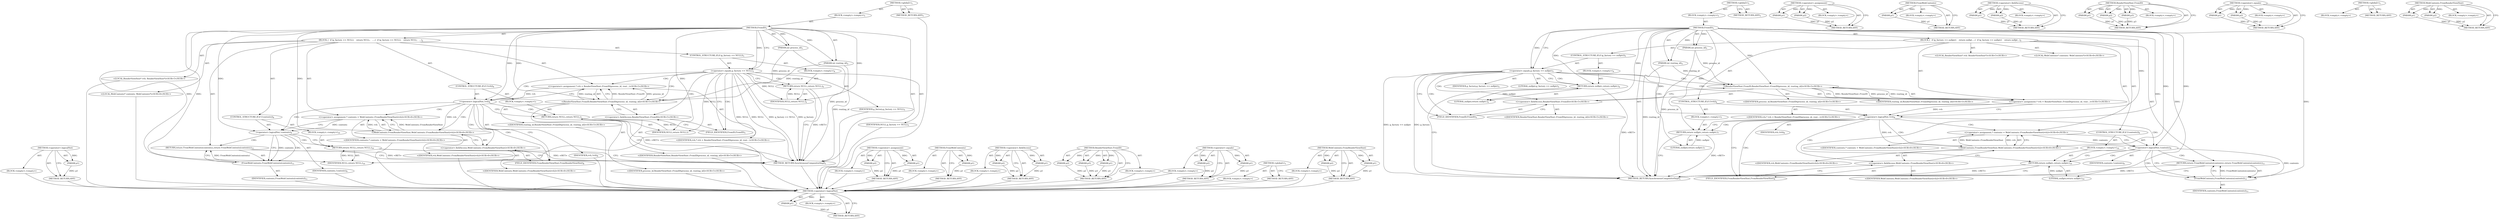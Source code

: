 digraph "WebContents.FromRenderViewHost" {
vulnerable_95 [label=<(METHOD,&lt;operator&gt;.logicalNot)>];
vulnerable_96 [label=<(PARAM,p1)>];
vulnerable_97 [label=<(BLOCK,&lt;empty&gt;,&lt;empty&gt;)>];
vulnerable_98 [label=<(METHOD_RETURN,ANY)>];
vulnerable_6 [label=<(METHOD,&lt;global&gt;)<SUB>1</SUB>>];
vulnerable_7 [label=<(BLOCK,&lt;empty&gt;,&lt;empty&gt;)<SUB>1</SUB>>];
vulnerable_8 [label=<(METHOD,FromID)<SUB>1</SUB>>];
vulnerable_9 [label=<(PARAM,int process_id)<SUB>1</SUB>>];
vulnerable_10 [label=<(PARAM,int routing_id)<SUB>2</SUB>>];
vulnerable_11 [label=<(BLOCK,{
  if (g_factory == NULL)
    return NULL;
   ...,{
  if (g_factory == NULL)
    return NULL;
   ...)<SUB>2</SUB>>];
vulnerable_12 [label=<(CONTROL_STRUCTURE,IF,if (g_factory == NULL))<SUB>3</SUB>>];
vulnerable_13 [label=<(&lt;operator&gt;.equals,g_factory == NULL)<SUB>3</SUB>>];
vulnerable_14 [label=<(IDENTIFIER,g_factory,g_factory == NULL)<SUB>3</SUB>>];
vulnerable_15 [label=<(IDENTIFIER,NULL,g_factory == NULL)<SUB>3</SUB>>];
vulnerable_16 [label=<(BLOCK,&lt;empty&gt;,&lt;empty&gt;)<SUB>4</SUB>>];
vulnerable_17 [label=<(RETURN,return NULL;,return NULL;)<SUB>4</SUB>>];
vulnerable_18 [label=<(IDENTIFIER,NULL,return NULL;)<SUB>4</SUB>>];
vulnerable_19 [label="<(LOCAL,RenderViewHost* rvh: RenderViewHost*)<SUB>5</SUB>>"];
vulnerable_20 [label="<(&lt;operator&gt;.assignment,* rvh = RenderViewHost::FromID(process_id, rout...)<SUB>5</SUB>>"];
vulnerable_21 [label="<(IDENTIFIER,rvh,* rvh = RenderViewHost::FromID(process_id, rout...)<SUB>5</SUB>>"];
vulnerable_22 [label="<(RenderViewHost.FromID,RenderViewHost::FromID(process_id, routing_id))<SUB>5</SUB>>"];
vulnerable_23 [label="<(&lt;operator&gt;.fieldAccess,RenderViewHost::FromID)<SUB>5</SUB>>"];
vulnerable_24 [label="<(IDENTIFIER,RenderViewHost,RenderViewHost::FromID(process_id, routing_id))<SUB>5</SUB>>"];
vulnerable_25 [label=<(FIELD_IDENTIFIER,FromID,FromID)<SUB>5</SUB>>];
vulnerable_26 [label="<(IDENTIFIER,process_id,RenderViewHost::FromID(process_id, routing_id))<SUB>5</SUB>>"];
vulnerable_27 [label="<(IDENTIFIER,routing_id,RenderViewHost::FromID(process_id, routing_id))<SUB>5</SUB>>"];
vulnerable_28 [label=<(CONTROL_STRUCTURE,IF,if (!rvh))<SUB>6</SUB>>];
vulnerable_29 [label=<(&lt;operator&gt;.logicalNot,!rvh)<SUB>6</SUB>>];
vulnerable_30 [label=<(IDENTIFIER,rvh,!rvh)<SUB>6</SUB>>];
vulnerable_31 [label=<(BLOCK,&lt;empty&gt;,&lt;empty&gt;)<SUB>7</SUB>>];
vulnerable_32 [label=<(RETURN,return NULL;,return NULL;)<SUB>7</SUB>>];
vulnerable_33 [label=<(IDENTIFIER,NULL,return NULL;)<SUB>7</SUB>>];
vulnerable_34 [label="<(LOCAL,WebContents* contents: WebContents*)<SUB>8</SUB>>"];
vulnerable_35 [label="<(&lt;operator&gt;.assignment,* contents = WebContents::FromRenderViewHost(rvh))<SUB>8</SUB>>"];
vulnerable_36 [label="<(IDENTIFIER,contents,* contents = WebContents::FromRenderViewHost(rvh))<SUB>8</SUB>>"];
vulnerable_37 [label="<(WebContents.FromRenderViewHost,WebContents::FromRenderViewHost(rvh))<SUB>8</SUB>>"];
vulnerable_38 [label="<(&lt;operator&gt;.fieldAccess,WebContents::FromRenderViewHost)<SUB>8</SUB>>"];
vulnerable_39 [label="<(IDENTIFIER,WebContents,WebContents::FromRenderViewHost(rvh))<SUB>8</SUB>>"];
vulnerable_40 [label=<(FIELD_IDENTIFIER,FromRenderViewHost,FromRenderViewHost)<SUB>8</SUB>>];
vulnerable_41 [label="<(IDENTIFIER,rvh,WebContents::FromRenderViewHost(rvh))<SUB>8</SUB>>"];
vulnerable_42 [label=<(CONTROL_STRUCTURE,IF,if (!contents))<SUB>9</SUB>>];
vulnerable_43 [label=<(&lt;operator&gt;.logicalNot,!contents)<SUB>9</SUB>>];
vulnerable_44 [label=<(IDENTIFIER,contents,!contents)<SUB>9</SUB>>];
vulnerable_45 [label=<(BLOCK,&lt;empty&gt;,&lt;empty&gt;)<SUB>10</SUB>>];
vulnerable_46 [label=<(RETURN,return NULL;,return NULL;)<SUB>10</SUB>>];
vulnerable_47 [label=<(IDENTIFIER,NULL,return NULL;)<SUB>10</SUB>>];
vulnerable_48 [label=<(RETURN,return FromWebContents(contents);,return FromWebContents(contents);)<SUB>11</SUB>>];
vulnerable_49 [label=<(FromWebContents,FromWebContents(contents))<SUB>11</SUB>>];
vulnerable_50 [label=<(IDENTIFIER,contents,FromWebContents(contents))<SUB>11</SUB>>];
vulnerable_51 [label=<(METHOD_RETURN,SynchronousCompositorImpl)<SUB>1</SUB>>];
vulnerable_53 [label=<(METHOD_RETURN,ANY)<SUB>1</SUB>>];
vulnerable_79 [label=<(METHOD,&lt;operator&gt;.assignment)>];
vulnerable_80 [label=<(PARAM,p1)>];
vulnerable_81 [label=<(PARAM,p2)>];
vulnerable_82 [label=<(BLOCK,&lt;empty&gt;,&lt;empty&gt;)>];
vulnerable_83 [label=<(METHOD_RETURN,ANY)>];
vulnerable_104 [label=<(METHOD,FromWebContents)>];
vulnerable_105 [label=<(PARAM,p1)>];
vulnerable_106 [label=<(BLOCK,&lt;empty&gt;,&lt;empty&gt;)>];
vulnerable_107 [label=<(METHOD_RETURN,ANY)>];
vulnerable_90 [label=<(METHOD,&lt;operator&gt;.fieldAccess)>];
vulnerable_91 [label=<(PARAM,p1)>];
vulnerable_92 [label=<(PARAM,p2)>];
vulnerable_93 [label=<(BLOCK,&lt;empty&gt;,&lt;empty&gt;)>];
vulnerable_94 [label=<(METHOD_RETURN,ANY)>];
vulnerable_84 [label=<(METHOD,RenderViewHost.FromID)>];
vulnerable_85 [label=<(PARAM,p1)>];
vulnerable_86 [label=<(PARAM,p2)>];
vulnerable_87 [label=<(PARAM,p3)>];
vulnerable_88 [label=<(BLOCK,&lt;empty&gt;,&lt;empty&gt;)>];
vulnerable_89 [label=<(METHOD_RETURN,ANY)>];
vulnerable_74 [label=<(METHOD,&lt;operator&gt;.equals)>];
vulnerable_75 [label=<(PARAM,p1)>];
vulnerable_76 [label=<(PARAM,p2)>];
vulnerable_77 [label=<(BLOCK,&lt;empty&gt;,&lt;empty&gt;)>];
vulnerable_78 [label=<(METHOD_RETURN,ANY)>];
vulnerable_68 [label=<(METHOD,&lt;global&gt;)<SUB>1</SUB>>];
vulnerable_69 [label=<(BLOCK,&lt;empty&gt;,&lt;empty&gt;)>];
vulnerable_70 [label=<(METHOD_RETURN,ANY)>];
vulnerable_99 [label=<(METHOD,WebContents.FromRenderViewHost)>];
vulnerable_100 [label=<(PARAM,p1)>];
vulnerable_101 [label=<(PARAM,p2)>];
vulnerable_102 [label=<(BLOCK,&lt;empty&gt;,&lt;empty&gt;)>];
vulnerable_103 [label=<(METHOD_RETURN,ANY)>];
fixed_97 [label=<(METHOD,&lt;operator&gt;.logicalNot)>];
fixed_98 [label=<(PARAM,p1)>];
fixed_99 [label=<(BLOCK,&lt;empty&gt;,&lt;empty&gt;)>];
fixed_100 [label=<(METHOD_RETURN,ANY)>];
fixed_6 [label=<(METHOD,&lt;global&gt;)<SUB>1</SUB>>];
fixed_7 [label=<(BLOCK,&lt;empty&gt;,&lt;empty&gt;)<SUB>1</SUB>>];
fixed_8 [label=<(METHOD,FromID)<SUB>1</SUB>>];
fixed_9 [label=<(PARAM,int process_id)<SUB>1</SUB>>];
fixed_10 [label=<(PARAM,int routing_id)<SUB>2</SUB>>];
fixed_11 [label=<(BLOCK,{
  if (g_factory == nullptr)
    return nullpt...,{
  if (g_factory == nullptr)
    return nullpt...)<SUB>2</SUB>>];
fixed_12 [label=<(CONTROL_STRUCTURE,IF,if (g_factory == nullptr))<SUB>3</SUB>>];
fixed_13 [label=<(&lt;operator&gt;.equals,g_factory == nullptr)<SUB>3</SUB>>];
fixed_14 [label=<(IDENTIFIER,g_factory,g_factory == nullptr)<SUB>3</SUB>>];
fixed_15 [label=<(LITERAL,nullptr,g_factory == nullptr)<SUB>3</SUB>>];
fixed_16 [label=<(BLOCK,&lt;empty&gt;,&lt;empty&gt;)<SUB>4</SUB>>];
fixed_17 [label=<(RETURN,return nullptr;,return nullptr;)<SUB>4</SUB>>];
fixed_18 [label=<(LITERAL,nullptr,return nullptr;)<SUB>4</SUB>>];
fixed_19 [label="<(LOCAL,RenderViewHost* rvh: RenderViewHost*)<SUB>5</SUB>>"];
fixed_20 [label="<(&lt;operator&gt;.assignment,* rvh = RenderViewHost::FromID(process_id, rout...)<SUB>5</SUB>>"];
fixed_21 [label="<(IDENTIFIER,rvh,* rvh = RenderViewHost::FromID(process_id, rout...)<SUB>5</SUB>>"];
fixed_22 [label="<(RenderViewHost.FromID,RenderViewHost::FromID(process_id, routing_id))<SUB>5</SUB>>"];
fixed_23 [label="<(&lt;operator&gt;.fieldAccess,RenderViewHost::FromID)<SUB>5</SUB>>"];
fixed_24 [label="<(IDENTIFIER,RenderViewHost,RenderViewHost::FromID(process_id, routing_id))<SUB>5</SUB>>"];
fixed_25 [label=<(FIELD_IDENTIFIER,FromID,FromID)<SUB>5</SUB>>];
fixed_26 [label="<(IDENTIFIER,process_id,RenderViewHost::FromID(process_id, routing_id))<SUB>5</SUB>>"];
fixed_27 [label="<(IDENTIFIER,routing_id,RenderViewHost::FromID(process_id, routing_id))<SUB>5</SUB>>"];
fixed_28 [label=<(CONTROL_STRUCTURE,IF,if (!rvh))<SUB>6</SUB>>];
fixed_29 [label=<(&lt;operator&gt;.logicalNot,!rvh)<SUB>6</SUB>>];
fixed_30 [label=<(IDENTIFIER,rvh,!rvh)<SUB>6</SUB>>];
fixed_31 [label=<(BLOCK,&lt;empty&gt;,&lt;empty&gt;)<SUB>7</SUB>>];
fixed_32 [label=<(RETURN,return nullptr;,return nullptr;)<SUB>7</SUB>>];
fixed_33 [label=<(LITERAL,nullptr,return nullptr;)<SUB>7</SUB>>];
fixed_34 [label="<(LOCAL,WebContents* contents: WebContents*)<SUB>8</SUB>>"];
fixed_35 [label="<(&lt;operator&gt;.assignment,* contents = WebContents::FromRenderViewHost(rvh))<SUB>8</SUB>>"];
fixed_36 [label="<(IDENTIFIER,contents,* contents = WebContents::FromRenderViewHost(rvh))<SUB>8</SUB>>"];
fixed_37 [label="<(WebContents.FromRenderViewHost,WebContents::FromRenderViewHost(rvh))<SUB>8</SUB>>"];
fixed_38 [label="<(&lt;operator&gt;.fieldAccess,WebContents::FromRenderViewHost)<SUB>8</SUB>>"];
fixed_39 [label="<(IDENTIFIER,WebContents,WebContents::FromRenderViewHost(rvh))<SUB>8</SUB>>"];
fixed_40 [label=<(FIELD_IDENTIFIER,FromRenderViewHost,FromRenderViewHost)<SUB>8</SUB>>];
fixed_41 [label="<(IDENTIFIER,rvh,WebContents::FromRenderViewHost(rvh))<SUB>8</SUB>>"];
fixed_42 [label=<(CONTROL_STRUCTURE,IF,if (!contents))<SUB>9</SUB>>];
fixed_43 [label=<(&lt;operator&gt;.logicalNot,!contents)<SUB>9</SUB>>];
fixed_44 [label=<(IDENTIFIER,contents,!contents)<SUB>9</SUB>>];
fixed_45 [label=<(BLOCK,&lt;empty&gt;,&lt;empty&gt;)<SUB>10</SUB>>];
fixed_46 [label=<(RETURN,return nullptr;,return nullptr;)<SUB>10</SUB>>];
fixed_47 [label=<(LITERAL,nullptr,return nullptr;)<SUB>10</SUB>>];
fixed_48 [label=<(RETURN,return FromWebContents(contents);,return FromWebContents(contents);)<SUB>11</SUB>>];
fixed_49 [label=<(FromWebContents,FromWebContents(contents))<SUB>11</SUB>>];
fixed_50 [label=<(IDENTIFIER,contents,FromWebContents(contents))<SUB>11</SUB>>];
fixed_51 [label=<(METHOD_RETURN,SynchronousCompositorImpl)<SUB>1</SUB>>];
fixed_53 [label=<(METHOD_RETURN,ANY)<SUB>1</SUB>>];
fixed_81 [label=<(METHOD,&lt;operator&gt;.assignment)>];
fixed_82 [label=<(PARAM,p1)>];
fixed_83 [label=<(PARAM,p2)>];
fixed_84 [label=<(BLOCK,&lt;empty&gt;,&lt;empty&gt;)>];
fixed_85 [label=<(METHOD_RETURN,ANY)>];
fixed_106 [label=<(METHOD,FromWebContents)>];
fixed_107 [label=<(PARAM,p1)>];
fixed_108 [label=<(BLOCK,&lt;empty&gt;,&lt;empty&gt;)>];
fixed_109 [label=<(METHOD_RETURN,ANY)>];
fixed_92 [label=<(METHOD,&lt;operator&gt;.fieldAccess)>];
fixed_93 [label=<(PARAM,p1)>];
fixed_94 [label=<(PARAM,p2)>];
fixed_95 [label=<(BLOCK,&lt;empty&gt;,&lt;empty&gt;)>];
fixed_96 [label=<(METHOD_RETURN,ANY)>];
fixed_86 [label=<(METHOD,RenderViewHost.FromID)>];
fixed_87 [label=<(PARAM,p1)>];
fixed_88 [label=<(PARAM,p2)>];
fixed_89 [label=<(PARAM,p3)>];
fixed_90 [label=<(BLOCK,&lt;empty&gt;,&lt;empty&gt;)>];
fixed_91 [label=<(METHOD_RETURN,ANY)>];
fixed_76 [label=<(METHOD,&lt;operator&gt;.equals)>];
fixed_77 [label=<(PARAM,p1)>];
fixed_78 [label=<(PARAM,p2)>];
fixed_79 [label=<(BLOCK,&lt;empty&gt;,&lt;empty&gt;)>];
fixed_80 [label=<(METHOD_RETURN,ANY)>];
fixed_70 [label=<(METHOD,&lt;global&gt;)<SUB>1</SUB>>];
fixed_71 [label=<(BLOCK,&lt;empty&gt;,&lt;empty&gt;)>];
fixed_72 [label=<(METHOD_RETURN,ANY)>];
fixed_101 [label=<(METHOD,WebContents.FromRenderViewHost)>];
fixed_102 [label=<(PARAM,p1)>];
fixed_103 [label=<(PARAM,p2)>];
fixed_104 [label=<(BLOCK,&lt;empty&gt;,&lt;empty&gt;)>];
fixed_105 [label=<(METHOD_RETURN,ANY)>];
vulnerable_95 -> vulnerable_96  [key=0, label="AST: "];
vulnerable_95 -> vulnerable_96  [key=1, label="DDG: "];
vulnerable_95 -> vulnerable_97  [key=0, label="AST: "];
vulnerable_95 -> vulnerable_98  [key=0, label="AST: "];
vulnerable_95 -> vulnerable_98  [key=1, label="CFG: "];
vulnerable_96 -> vulnerable_98  [key=0, label="DDG: p1"];
vulnerable_97 -> fixed_97  [key=0];
vulnerable_98 -> fixed_97  [key=0];
vulnerable_6 -> vulnerable_7  [key=0, label="AST: "];
vulnerable_6 -> vulnerable_53  [key=0, label="AST: "];
vulnerable_6 -> vulnerable_53  [key=1, label="CFG: "];
vulnerable_7 -> vulnerable_8  [key=0, label="AST: "];
vulnerable_8 -> vulnerable_9  [key=0, label="AST: "];
vulnerable_8 -> vulnerable_9  [key=1, label="DDG: "];
vulnerable_8 -> vulnerable_10  [key=0, label="AST: "];
vulnerable_8 -> vulnerable_10  [key=1, label="DDG: "];
vulnerable_8 -> vulnerable_11  [key=0, label="AST: "];
vulnerable_8 -> vulnerable_51  [key=0, label="AST: "];
vulnerable_8 -> vulnerable_13  [key=0, label="CFG: "];
vulnerable_8 -> vulnerable_13  [key=1, label="DDG: "];
vulnerable_8 -> vulnerable_22  [key=0, label="DDG: "];
vulnerable_8 -> vulnerable_29  [key=0, label="DDG: "];
vulnerable_8 -> vulnerable_37  [key=0, label="DDG: "];
vulnerable_8 -> vulnerable_43  [key=0, label="DDG: "];
vulnerable_8 -> vulnerable_49  [key=0, label="DDG: "];
vulnerable_8 -> vulnerable_18  [key=0, label="DDG: "];
vulnerable_8 -> vulnerable_33  [key=0, label="DDG: "];
vulnerable_8 -> vulnerable_47  [key=0, label="DDG: "];
vulnerable_9 -> vulnerable_51  [key=0, label="DDG: process_id"];
vulnerable_9 -> vulnerable_22  [key=0, label="DDG: process_id"];
vulnerable_10 -> vulnerable_51  [key=0, label="DDG: routing_id"];
vulnerable_10 -> vulnerable_22  [key=0, label="DDG: routing_id"];
vulnerable_11 -> vulnerable_12  [key=0, label="AST: "];
vulnerable_11 -> vulnerable_19  [key=0, label="AST: "];
vulnerable_11 -> vulnerable_20  [key=0, label="AST: "];
vulnerable_11 -> vulnerable_28  [key=0, label="AST: "];
vulnerable_11 -> vulnerable_34  [key=0, label="AST: "];
vulnerable_11 -> vulnerable_35  [key=0, label="AST: "];
vulnerable_11 -> vulnerable_42  [key=0, label="AST: "];
vulnerable_11 -> vulnerable_48  [key=0, label="AST: "];
vulnerable_12 -> vulnerable_13  [key=0, label="AST: "];
vulnerable_12 -> vulnerable_16  [key=0, label="AST: "];
vulnerable_13 -> vulnerable_14  [key=0, label="AST: "];
vulnerable_13 -> vulnerable_15  [key=0, label="AST: "];
vulnerable_13 -> vulnerable_17  [key=0, label="CFG: "];
vulnerable_13 -> vulnerable_17  [key=1, label="CDG: "];
vulnerable_13 -> vulnerable_25  [key=0, label="CFG: "];
vulnerable_13 -> vulnerable_25  [key=1, label="CDG: "];
vulnerable_13 -> vulnerable_51  [key=0, label="DDG: NULL"];
vulnerable_13 -> vulnerable_51  [key=1, label="DDG: g_factory == NULL"];
vulnerable_13 -> vulnerable_51  [key=2, label="DDG: g_factory"];
vulnerable_13 -> vulnerable_18  [key=0, label="DDG: NULL"];
vulnerable_13 -> vulnerable_33  [key=0, label="DDG: NULL"];
vulnerable_13 -> vulnerable_47  [key=0, label="DDG: NULL"];
vulnerable_13 -> vulnerable_23  [key=0, label="CDG: "];
vulnerable_13 -> vulnerable_20  [key=0, label="CDG: "];
vulnerable_13 -> vulnerable_22  [key=0, label="CDG: "];
vulnerable_13 -> vulnerable_29  [key=0, label="CDG: "];
vulnerable_14 -> fixed_97  [key=0];
vulnerable_15 -> fixed_97  [key=0];
vulnerable_16 -> vulnerable_17  [key=0, label="AST: "];
vulnerable_17 -> vulnerable_18  [key=0, label="AST: "];
vulnerable_17 -> vulnerable_51  [key=0, label="CFG: "];
vulnerable_17 -> vulnerable_51  [key=1, label="DDG: &lt;RET&gt;"];
vulnerable_18 -> vulnerable_17  [key=0, label="DDG: NULL"];
vulnerable_19 -> fixed_97  [key=0];
vulnerable_20 -> vulnerable_21  [key=0, label="AST: "];
vulnerable_20 -> vulnerable_22  [key=0, label="AST: "];
vulnerable_20 -> vulnerable_29  [key=0, label="CFG: "];
vulnerable_20 -> vulnerable_29  [key=1, label="DDG: rvh"];
vulnerable_21 -> fixed_97  [key=0];
vulnerable_22 -> vulnerable_23  [key=0, label="AST: "];
vulnerable_22 -> vulnerable_26  [key=0, label="AST: "];
vulnerable_22 -> vulnerable_27  [key=0, label="AST: "];
vulnerable_22 -> vulnerable_20  [key=0, label="CFG: "];
vulnerable_22 -> vulnerable_20  [key=1, label="DDG: RenderViewHost::FromID"];
vulnerable_22 -> vulnerable_20  [key=2, label="DDG: process_id"];
vulnerable_22 -> vulnerable_20  [key=3, label="DDG: routing_id"];
vulnerable_23 -> vulnerable_24  [key=0, label="AST: "];
vulnerable_23 -> vulnerable_25  [key=0, label="AST: "];
vulnerable_23 -> vulnerable_22  [key=0, label="CFG: "];
vulnerable_24 -> fixed_97  [key=0];
vulnerable_25 -> vulnerable_23  [key=0, label="CFG: "];
vulnerable_26 -> fixed_97  [key=0];
vulnerable_27 -> fixed_97  [key=0];
vulnerable_28 -> vulnerable_29  [key=0, label="AST: "];
vulnerable_28 -> vulnerable_31  [key=0, label="AST: "];
vulnerable_29 -> vulnerable_30  [key=0, label="AST: "];
vulnerable_29 -> vulnerable_32  [key=0, label="CFG: "];
vulnerable_29 -> vulnerable_32  [key=1, label="CDG: "];
vulnerable_29 -> vulnerable_40  [key=0, label="CFG: "];
vulnerable_29 -> vulnerable_40  [key=1, label="CDG: "];
vulnerable_29 -> vulnerable_37  [key=0, label="DDG: rvh"];
vulnerable_29 -> vulnerable_37  [key=1, label="CDG: "];
vulnerable_29 -> vulnerable_38  [key=0, label="CDG: "];
vulnerable_29 -> vulnerable_35  [key=0, label="CDG: "];
vulnerable_29 -> vulnerable_43  [key=0, label="CDG: "];
vulnerable_30 -> fixed_97  [key=0];
vulnerable_31 -> vulnerable_32  [key=0, label="AST: "];
vulnerable_32 -> vulnerable_33  [key=0, label="AST: "];
vulnerable_32 -> vulnerable_51  [key=0, label="CFG: "];
vulnerable_32 -> vulnerable_51  [key=1, label="DDG: &lt;RET&gt;"];
vulnerable_33 -> vulnerable_32  [key=0, label="DDG: NULL"];
vulnerable_34 -> fixed_97  [key=0];
vulnerable_35 -> vulnerable_36  [key=0, label="AST: "];
vulnerable_35 -> vulnerable_37  [key=0, label="AST: "];
vulnerable_35 -> vulnerable_43  [key=0, label="CFG: "];
vulnerable_35 -> vulnerable_43  [key=1, label="DDG: contents"];
vulnerable_36 -> fixed_97  [key=0];
vulnerable_37 -> vulnerable_38  [key=0, label="AST: "];
vulnerable_37 -> vulnerable_41  [key=0, label="AST: "];
vulnerable_37 -> vulnerable_35  [key=0, label="CFG: "];
vulnerable_37 -> vulnerable_35  [key=1, label="DDG: WebContents::FromRenderViewHost"];
vulnerable_37 -> vulnerable_35  [key=2, label="DDG: rvh"];
vulnerable_38 -> vulnerable_39  [key=0, label="AST: "];
vulnerable_38 -> vulnerable_40  [key=0, label="AST: "];
vulnerable_38 -> vulnerable_37  [key=0, label="CFG: "];
vulnerable_39 -> fixed_97  [key=0];
vulnerable_40 -> vulnerable_38  [key=0, label="CFG: "];
vulnerable_41 -> fixed_97  [key=0];
vulnerable_42 -> vulnerable_43  [key=0, label="AST: "];
vulnerable_42 -> vulnerable_45  [key=0, label="AST: "];
vulnerable_43 -> vulnerable_44  [key=0, label="AST: "];
vulnerable_43 -> vulnerable_46  [key=0, label="CFG: "];
vulnerable_43 -> vulnerable_46  [key=1, label="CDG: "];
vulnerable_43 -> vulnerable_49  [key=0, label="CFG: "];
vulnerable_43 -> vulnerable_49  [key=1, label="DDG: contents"];
vulnerable_43 -> vulnerable_49  [key=2, label="CDG: "];
vulnerable_43 -> vulnerable_48  [key=0, label="CDG: "];
vulnerable_44 -> fixed_97  [key=0];
vulnerable_45 -> vulnerable_46  [key=0, label="AST: "];
vulnerable_46 -> vulnerable_47  [key=0, label="AST: "];
vulnerable_46 -> vulnerable_51  [key=0, label="CFG: "];
vulnerable_46 -> vulnerable_51  [key=1, label="DDG: &lt;RET&gt;"];
vulnerable_47 -> vulnerable_46  [key=0, label="DDG: NULL"];
vulnerable_48 -> vulnerable_49  [key=0, label="AST: "];
vulnerable_48 -> vulnerable_51  [key=0, label="CFG: "];
vulnerable_48 -> vulnerable_51  [key=1, label="DDG: &lt;RET&gt;"];
vulnerable_49 -> vulnerable_50  [key=0, label="AST: "];
vulnerable_49 -> vulnerable_48  [key=0, label="CFG: "];
vulnerable_49 -> vulnerable_48  [key=1, label="DDG: FromWebContents(contents)"];
vulnerable_50 -> fixed_97  [key=0];
vulnerable_51 -> fixed_97  [key=0];
vulnerable_53 -> fixed_97  [key=0];
vulnerable_79 -> vulnerable_80  [key=0, label="AST: "];
vulnerable_79 -> vulnerable_80  [key=1, label="DDG: "];
vulnerable_79 -> vulnerable_82  [key=0, label="AST: "];
vulnerable_79 -> vulnerable_81  [key=0, label="AST: "];
vulnerable_79 -> vulnerable_81  [key=1, label="DDG: "];
vulnerable_79 -> vulnerable_83  [key=0, label="AST: "];
vulnerable_79 -> vulnerable_83  [key=1, label="CFG: "];
vulnerable_80 -> vulnerable_83  [key=0, label="DDG: p1"];
vulnerable_81 -> vulnerable_83  [key=0, label="DDG: p2"];
vulnerable_82 -> fixed_97  [key=0];
vulnerable_83 -> fixed_97  [key=0];
vulnerable_104 -> vulnerable_105  [key=0, label="AST: "];
vulnerable_104 -> vulnerable_105  [key=1, label="DDG: "];
vulnerable_104 -> vulnerable_106  [key=0, label="AST: "];
vulnerable_104 -> vulnerable_107  [key=0, label="AST: "];
vulnerable_104 -> vulnerable_107  [key=1, label="CFG: "];
vulnerable_105 -> vulnerable_107  [key=0, label="DDG: p1"];
vulnerable_106 -> fixed_97  [key=0];
vulnerable_107 -> fixed_97  [key=0];
vulnerable_90 -> vulnerable_91  [key=0, label="AST: "];
vulnerable_90 -> vulnerable_91  [key=1, label="DDG: "];
vulnerable_90 -> vulnerable_93  [key=0, label="AST: "];
vulnerable_90 -> vulnerable_92  [key=0, label="AST: "];
vulnerable_90 -> vulnerable_92  [key=1, label="DDG: "];
vulnerable_90 -> vulnerable_94  [key=0, label="AST: "];
vulnerable_90 -> vulnerable_94  [key=1, label="CFG: "];
vulnerable_91 -> vulnerable_94  [key=0, label="DDG: p1"];
vulnerable_92 -> vulnerable_94  [key=0, label="DDG: p2"];
vulnerable_93 -> fixed_97  [key=0];
vulnerable_94 -> fixed_97  [key=0];
vulnerable_84 -> vulnerable_85  [key=0, label="AST: "];
vulnerable_84 -> vulnerable_85  [key=1, label="DDG: "];
vulnerable_84 -> vulnerable_88  [key=0, label="AST: "];
vulnerable_84 -> vulnerable_86  [key=0, label="AST: "];
vulnerable_84 -> vulnerable_86  [key=1, label="DDG: "];
vulnerable_84 -> vulnerable_89  [key=0, label="AST: "];
vulnerable_84 -> vulnerable_89  [key=1, label="CFG: "];
vulnerable_84 -> vulnerable_87  [key=0, label="AST: "];
vulnerable_84 -> vulnerable_87  [key=1, label="DDG: "];
vulnerable_85 -> vulnerable_89  [key=0, label="DDG: p1"];
vulnerable_86 -> vulnerable_89  [key=0, label="DDG: p2"];
vulnerable_87 -> vulnerable_89  [key=0, label="DDG: p3"];
vulnerable_88 -> fixed_97  [key=0];
vulnerable_89 -> fixed_97  [key=0];
vulnerable_74 -> vulnerable_75  [key=0, label="AST: "];
vulnerable_74 -> vulnerable_75  [key=1, label="DDG: "];
vulnerable_74 -> vulnerable_77  [key=0, label="AST: "];
vulnerable_74 -> vulnerable_76  [key=0, label="AST: "];
vulnerable_74 -> vulnerable_76  [key=1, label="DDG: "];
vulnerable_74 -> vulnerable_78  [key=0, label="AST: "];
vulnerable_74 -> vulnerable_78  [key=1, label="CFG: "];
vulnerable_75 -> vulnerable_78  [key=0, label="DDG: p1"];
vulnerable_76 -> vulnerable_78  [key=0, label="DDG: p2"];
vulnerable_77 -> fixed_97  [key=0];
vulnerable_78 -> fixed_97  [key=0];
vulnerable_68 -> vulnerable_69  [key=0, label="AST: "];
vulnerable_68 -> vulnerable_70  [key=0, label="AST: "];
vulnerable_68 -> vulnerable_70  [key=1, label="CFG: "];
vulnerable_69 -> fixed_97  [key=0];
vulnerable_70 -> fixed_97  [key=0];
vulnerable_99 -> vulnerable_100  [key=0, label="AST: "];
vulnerable_99 -> vulnerable_100  [key=1, label="DDG: "];
vulnerable_99 -> vulnerable_102  [key=0, label="AST: "];
vulnerable_99 -> vulnerable_101  [key=0, label="AST: "];
vulnerable_99 -> vulnerable_101  [key=1, label="DDG: "];
vulnerable_99 -> vulnerable_103  [key=0, label="AST: "];
vulnerable_99 -> vulnerable_103  [key=1, label="CFG: "];
vulnerable_100 -> vulnerable_103  [key=0, label="DDG: p1"];
vulnerable_101 -> vulnerable_103  [key=0, label="DDG: p2"];
vulnerable_102 -> fixed_97  [key=0];
vulnerable_103 -> fixed_97  [key=0];
fixed_97 -> fixed_98  [key=0, label="AST: "];
fixed_97 -> fixed_98  [key=1, label="DDG: "];
fixed_97 -> fixed_99  [key=0, label="AST: "];
fixed_97 -> fixed_100  [key=0, label="AST: "];
fixed_97 -> fixed_100  [key=1, label="CFG: "];
fixed_98 -> fixed_100  [key=0, label="DDG: p1"];
fixed_6 -> fixed_7  [key=0, label="AST: "];
fixed_6 -> fixed_53  [key=0, label="AST: "];
fixed_6 -> fixed_53  [key=1, label="CFG: "];
fixed_7 -> fixed_8  [key=0, label="AST: "];
fixed_8 -> fixed_9  [key=0, label="AST: "];
fixed_8 -> fixed_9  [key=1, label="DDG: "];
fixed_8 -> fixed_10  [key=0, label="AST: "];
fixed_8 -> fixed_10  [key=1, label="DDG: "];
fixed_8 -> fixed_11  [key=0, label="AST: "];
fixed_8 -> fixed_51  [key=0, label="AST: "];
fixed_8 -> fixed_13  [key=0, label="CFG: "];
fixed_8 -> fixed_13  [key=1, label="DDG: "];
fixed_8 -> fixed_17  [key=0, label="DDG: "];
fixed_8 -> fixed_22  [key=0, label="DDG: "];
fixed_8 -> fixed_29  [key=0, label="DDG: "];
fixed_8 -> fixed_32  [key=0, label="DDG: "];
fixed_8 -> fixed_37  [key=0, label="DDG: "];
fixed_8 -> fixed_43  [key=0, label="DDG: "];
fixed_8 -> fixed_46  [key=0, label="DDG: "];
fixed_8 -> fixed_49  [key=0, label="DDG: "];
fixed_8 -> fixed_18  [key=0, label="DDG: "];
fixed_8 -> fixed_33  [key=0, label="DDG: "];
fixed_8 -> fixed_47  [key=0, label="DDG: "];
fixed_9 -> fixed_51  [key=0, label="DDG: process_id"];
fixed_9 -> fixed_22  [key=0, label="DDG: process_id"];
fixed_10 -> fixed_51  [key=0, label="DDG: routing_id"];
fixed_10 -> fixed_22  [key=0, label="DDG: routing_id"];
fixed_11 -> fixed_12  [key=0, label="AST: "];
fixed_11 -> fixed_19  [key=0, label="AST: "];
fixed_11 -> fixed_20  [key=0, label="AST: "];
fixed_11 -> fixed_28  [key=0, label="AST: "];
fixed_11 -> fixed_34  [key=0, label="AST: "];
fixed_11 -> fixed_35  [key=0, label="AST: "];
fixed_11 -> fixed_42  [key=0, label="AST: "];
fixed_11 -> fixed_48  [key=0, label="AST: "];
fixed_12 -> fixed_13  [key=0, label="AST: "];
fixed_12 -> fixed_16  [key=0, label="AST: "];
fixed_13 -> fixed_14  [key=0, label="AST: "];
fixed_13 -> fixed_15  [key=0, label="AST: "];
fixed_13 -> fixed_17  [key=0, label="CFG: "];
fixed_13 -> fixed_17  [key=1, label="CDG: "];
fixed_13 -> fixed_25  [key=0, label="CFG: "];
fixed_13 -> fixed_25  [key=1, label="CDG: "];
fixed_13 -> fixed_51  [key=0, label="DDG: g_factory == nullptr"];
fixed_13 -> fixed_51  [key=1, label="DDG: g_factory"];
fixed_13 -> fixed_23  [key=0, label="CDG: "];
fixed_13 -> fixed_20  [key=0, label="CDG: "];
fixed_13 -> fixed_22  [key=0, label="CDG: "];
fixed_13 -> fixed_29  [key=0, label="CDG: "];
fixed_16 -> fixed_17  [key=0, label="AST: "];
fixed_17 -> fixed_18  [key=0, label="AST: "];
fixed_17 -> fixed_51  [key=0, label="CFG: "];
fixed_17 -> fixed_51  [key=1, label="DDG: &lt;RET&gt;"];
fixed_18 -> fixed_17  [key=0, label="DDG: nullptr"];
fixed_20 -> fixed_21  [key=0, label="AST: "];
fixed_20 -> fixed_22  [key=0, label="AST: "];
fixed_20 -> fixed_29  [key=0, label="CFG: "];
fixed_20 -> fixed_29  [key=1, label="DDG: rvh"];
fixed_22 -> fixed_23  [key=0, label="AST: "];
fixed_22 -> fixed_26  [key=0, label="AST: "];
fixed_22 -> fixed_27  [key=0, label="AST: "];
fixed_22 -> fixed_20  [key=0, label="CFG: "];
fixed_22 -> fixed_20  [key=1, label="DDG: RenderViewHost::FromID"];
fixed_22 -> fixed_20  [key=2, label="DDG: process_id"];
fixed_22 -> fixed_20  [key=3, label="DDG: routing_id"];
fixed_23 -> fixed_24  [key=0, label="AST: "];
fixed_23 -> fixed_25  [key=0, label="AST: "];
fixed_23 -> fixed_22  [key=0, label="CFG: "];
fixed_25 -> fixed_23  [key=0, label="CFG: "];
fixed_28 -> fixed_29  [key=0, label="AST: "];
fixed_28 -> fixed_31  [key=0, label="AST: "];
fixed_29 -> fixed_30  [key=0, label="AST: "];
fixed_29 -> fixed_32  [key=0, label="CFG: "];
fixed_29 -> fixed_32  [key=1, label="CDG: "];
fixed_29 -> fixed_40  [key=0, label="CFG: "];
fixed_29 -> fixed_40  [key=1, label="CDG: "];
fixed_29 -> fixed_37  [key=0, label="DDG: rvh"];
fixed_29 -> fixed_37  [key=1, label="CDG: "];
fixed_29 -> fixed_38  [key=0, label="CDG: "];
fixed_29 -> fixed_35  [key=0, label="CDG: "];
fixed_29 -> fixed_43  [key=0, label="CDG: "];
fixed_31 -> fixed_32  [key=0, label="AST: "];
fixed_32 -> fixed_33  [key=0, label="AST: "];
fixed_32 -> fixed_51  [key=0, label="CFG: "];
fixed_32 -> fixed_51  [key=1, label="DDG: &lt;RET&gt;"];
fixed_33 -> fixed_32  [key=0, label="DDG: nullptr"];
fixed_35 -> fixed_36  [key=0, label="AST: "];
fixed_35 -> fixed_37  [key=0, label="AST: "];
fixed_35 -> fixed_43  [key=0, label="CFG: "];
fixed_35 -> fixed_43  [key=1, label="DDG: contents"];
fixed_37 -> fixed_38  [key=0, label="AST: "];
fixed_37 -> fixed_41  [key=0, label="AST: "];
fixed_37 -> fixed_35  [key=0, label="CFG: "];
fixed_37 -> fixed_35  [key=1, label="DDG: WebContents::FromRenderViewHost"];
fixed_37 -> fixed_35  [key=2, label="DDG: rvh"];
fixed_38 -> fixed_39  [key=0, label="AST: "];
fixed_38 -> fixed_40  [key=0, label="AST: "];
fixed_38 -> fixed_37  [key=0, label="CFG: "];
fixed_40 -> fixed_38  [key=0, label="CFG: "];
fixed_42 -> fixed_43  [key=0, label="AST: "];
fixed_42 -> fixed_45  [key=0, label="AST: "];
fixed_43 -> fixed_44  [key=0, label="AST: "];
fixed_43 -> fixed_46  [key=0, label="CFG: "];
fixed_43 -> fixed_46  [key=1, label="CDG: "];
fixed_43 -> fixed_49  [key=0, label="CFG: "];
fixed_43 -> fixed_49  [key=1, label="DDG: contents"];
fixed_43 -> fixed_49  [key=2, label="CDG: "];
fixed_43 -> fixed_48  [key=0, label="CDG: "];
fixed_45 -> fixed_46  [key=0, label="AST: "];
fixed_46 -> fixed_47  [key=0, label="AST: "];
fixed_46 -> fixed_51  [key=0, label="CFG: "];
fixed_46 -> fixed_51  [key=1, label="DDG: &lt;RET&gt;"];
fixed_47 -> fixed_46  [key=0, label="DDG: nullptr"];
fixed_48 -> fixed_49  [key=0, label="AST: "];
fixed_48 -> fixed_51  [key=0, label="CFG: "];
fixed_48 -> fixed_51  [key=1, label="DDG: &lt;RET&gt;"];
fixed_49 -> fixed_50  [key=0, label="AST: "];
fixed_49 -> fixed_48  [key=0, label="CFG: "];
fixed_49 -> fixed_48  [key=1, label="DDG: FromWebContents(contents)"];
fixed_81 -> fixed_82  [key=0, label="AST: "];
fixed_81 -> fixed_82  [key=1, label="DDG: "];
fixed_81 -> fixed_84  [key=0, label="AST: "];
fixed_81 -> fixed_83  [key=0, label="AST: "];
fixed_81 -> fixed_83  [key=1, label="DDG: "];
fixed_81 -> fixed_85  [key=0, label="AST: "];
fixed_81 -> fixed_85  [key=1, label="CFG: "];
fixed_82 -> fixed_85  [key=0, label="DDG: p1"];
fixed_83 -> fixed_85  [key=0, label="DDG: p2"];
fixed_106 -> fixed_107  [key=0, label="AST: "];
fixed_106 -> fixed_107  [key=1, label="DDG: "];
fixed_106 -> fixed_108  [key=0, label="AST: "];
fixed_106 -> fixed_109  [key=0, label="AST: "];
fixed_106 -> fixed_109  [key=1, label="CFG: "];
fixed_107 -> fixed_109  [key=0, label="DDG: p1"];
fixed_92 -> fixed_93  [key=0, label="AST: "];
fixed_92 -> fixed_93  [key=1, label="DDG: "];
fixed_92 -> fixed_95  [key=0, label="AST: "];
fixed_92 -> fixed_94  [key=0, label="AST: "];
fixed_92 -> fixed_94  [key=1, label="DDG: "];
fixed_92 -> fixed_96  [key=0, label="AST: "];
fixed_92 -> fixed_96  [key=1, label="CFG: "];
fixed_93 -> fixed_96  [key=0, label="DDG: p1"];
fixed_94 -> fixed_96  [key=0, label="DDG: p2"];
fixed_86 -> fixed_87  [key=0, label="AST: "];
fixed_86 -> fixed_87  [key=1, label="DDG: "];
fixed_86 -> fixed_90  [key=0, label="AST: "];
fixed_86 -> fixed_88  [key=0, label="AST: "];
fixed_86 -> fixed_88  [key=1, label="DDG: "];
fixed_86 -> fixed_91  [key=0, label="AST: "];
fixed_86 -> fixed_91  [key=1, label="CFG: "];
fixed_86 -> fixed_89  [key=0, label="AST: "];
fixed_86 -> fixed_89  [key=1, label="DDG: "];
fixed_87 -> fixed_91  [key=0, label="DDG: p1"];
fixed_88 -> fixed_91  [key=0, label="DDG: p2"];
fixed_89 -> fixed_91  [key=0, label="DDG: p3"];
fixed_76 -> fixed_77  [key=0, label="AST: "];
fixed_76 -> fixed_77  [key=1, label="DDG: "];
fixed_76 -> fixed_79  [key=0, label="AST: "];
fixed_76 -> fixed_78  [key=0, label="AST: "];
fixed_76 -> fixed_78  [key=1, label="DDG: "];
fixed_76 -> fixed_80  [key=0, label="AST: "];
fixed_76 -> fixed_80  [key=1, label="CFG: "];
fixed_77 -> fixed_80  [key=0, label="DDG: p1"];
fixed_78 -> fixed_80  [key=0, label="DDG: p2"];
fixed_70 -> fixed_71  [key=0, label="AST: "];
fixed_70 -> fixed_72  [key=0, label="AST: "];
fixed_70 -> fixed_72  [key=1, label="CFG: "];
fixed_101 -> fixed_102  [key=0, label="AST: "];
fixed_101 -> fixed_102  [key=1, label="DDG: "];
fixed_101 -> fixed_104  [key=0, label="AST: "];
fixed_101 -> fixed_103  [key=0, label="AST: "];
fixed_101 -> fixed_103  [key=1, label="DDG: "];
fixed_101 -> fixed_105  [key=0, label="AST: "];
fixed_101 -> fixed_105  [key=1, label="CFG: "];
fixed_102 -> fixed_105  [key=0, label="DDG: p1"];
fixed_103 -> fixed_105  [key=0, label="DDG: p2"];
}
